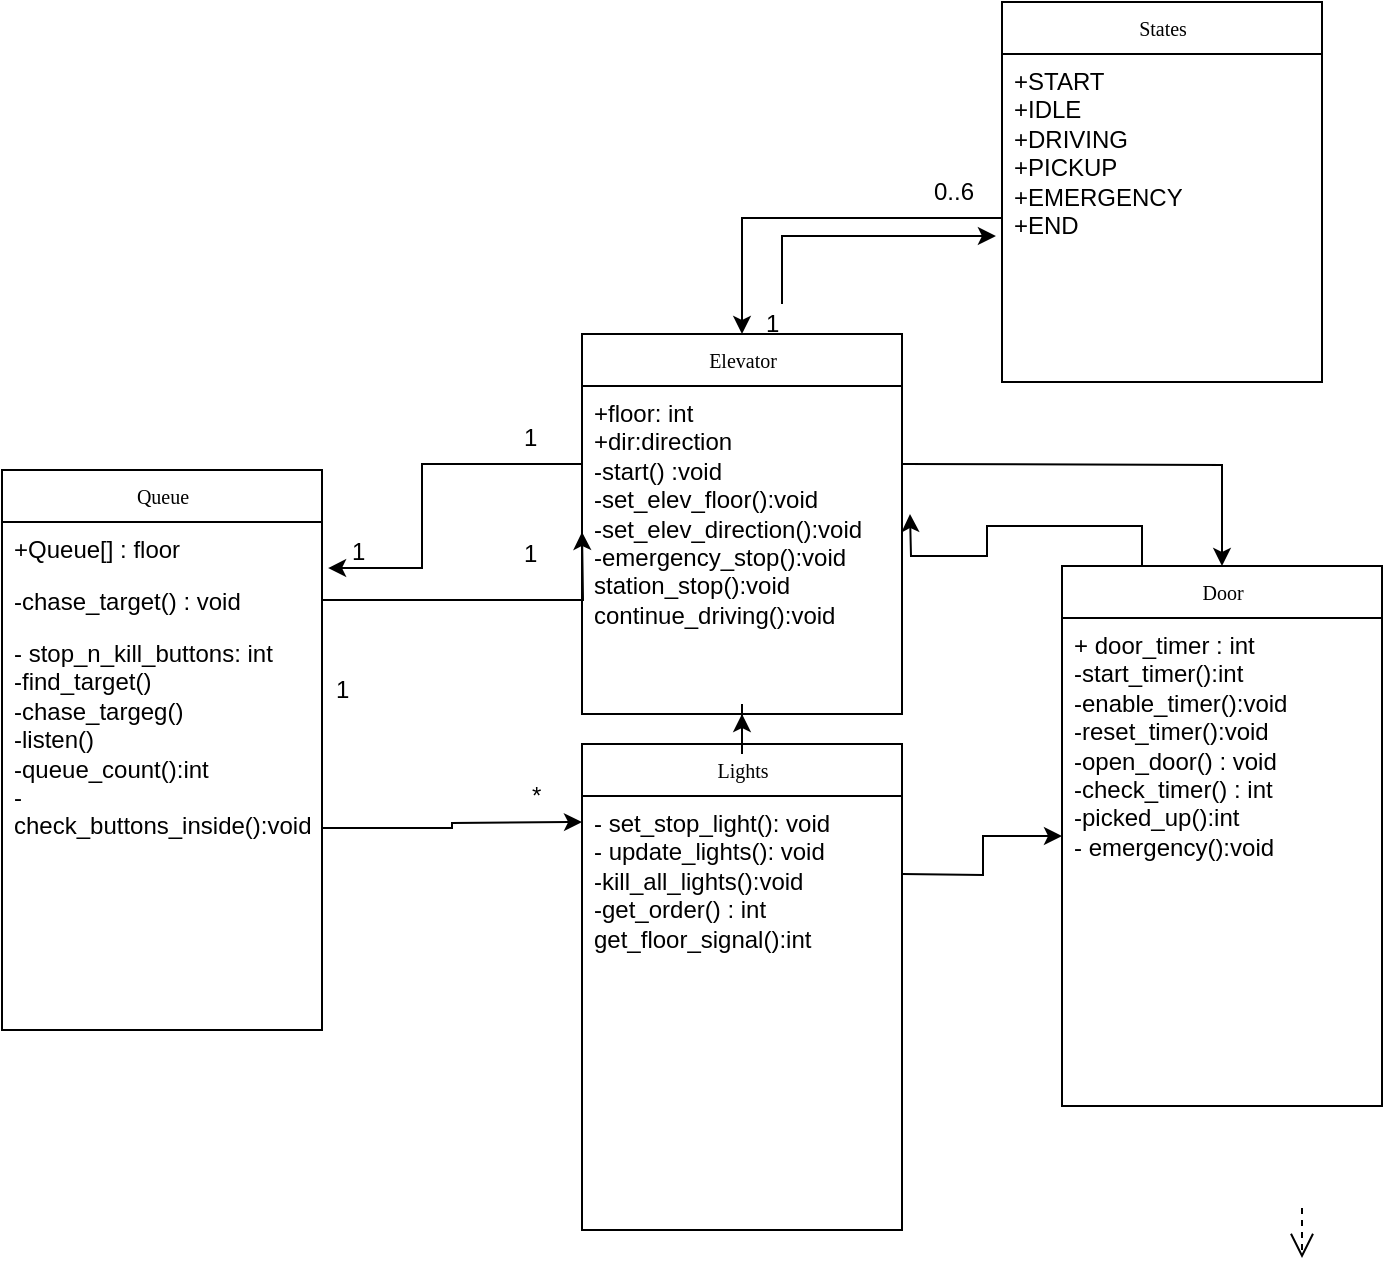 <mxfile version="10.6.0" type="device"><diagram name="Page-1" id="c4acf3e9-155e-7222-9cf6-157b1a14988f"><mxGraphModel dx="918" dy="545" grid="1" gridSize="10" guides="1" tooltips="1" connect="1" arrows="1" fold="1" page="1" pageScale="1" pageWidth="850" pageHeight="1100" background="#ffffff" math="0" shadow="0"><root><mxCell id="0"/><mxCell id="1" parent="0"/><mxCell id="17acba5748e5396b-20" value="Elevator" style="swimlane;html=1;fontStyle=0;childLayout=stackLayout;horizontal=1;startSize=26;fillColor=none;horizontalStack=0;resizeParent=1;resizeLast=0;collapsible=1;marginBottom=0;swimlaneFillColor=#ffffff;rounded=0;shadow=0;comic=0;labelBackgroundColor=none;strokeColor=#000000;strokeWidth=1;fontFamily=Verdana;fontSize=10;fontColor=#000000;align=center;" parent="1" vertex="1"><mxGeometry x="370" y="166" width="160" height="190" as="geometry"/></mxCell><mxCell id="17acba5748e5396b-21" value="+floor: int&lt;br&gt;+dir:direction&lt;br&gt;-start() :void&lt;br&gt;-set_elev_floor():void&lt;br&gt;-set_elev_direction():void&lt;br&gt;-emergency_stop():void&lt;br&gt;station_stop():void&lt;br&gt;continue_driving():void&lt;br&gt;" style="text;html=1;strokeColor=none;fillColor=none;align=left;verticalAlign=top;spacingLeft=4;spacingRight=4;whiteSpace=wrap;overflow=hidden;rotatable=0;points=[[0,0.5],[1,0.5]];portConstraint=eastwest;" parent="17acba5748e5396b-20" vertex="1"><mxGeometry y="26" width="160" height="164" as="geometry"/></mxCell><mxCell id="x8M6qG5Na07iuBXiaSv4-2" style="edgeStyle=orthogonalEdgeStyle;rounded=0;orthogonalLoop=1;jettySize=auto;html=1;entryX=0.5;entryY=1;entryDx=0;entryDy=0;" edge="1" parent="1" source="17acba5748e5396b-30" target="17acba5748e5396b-20"><mxGeometry relative="1" as="geometry"/></mxCell><mxCell id="17acba5748e5396b-30" value="Lights" style="swimlane;html=1;fontStyle=0;childLayout=stackLayout;horizontal=1;startSize=26;fillColor=none;horizontalStack=0;resizeParent=1;resizeLast=0;collapsible=1;marginBottom=0;swimlaneFillColor=#ffffff;rounded=0;shadow=0;comic=0;labelBackgroundColor=none;strokeColor=#000000;strokeWidth=1;fontFamily=Verdana;fontSize=10;fontColor=#000000;align=center;" parent="1" vertex="1"><mxGeometry x="370" y="371" width="160" height="243" as="geometry"/></mxCell><mxCell id="17acba5748e5396b-33" value="- set_stop_light(): void&lt;br&gt;-&amp;nbsp;update_lights(): void&lt;br&gt;-kill_all_lights():void&amp;nbsp;&lt;br&gt;-get_order() : int&lt;br&gt;get_floor_signal():int&lt;br&gt;&lt;br&gt;" style="text;html=1;strokeColor=none;fillColor=none;align=left;verticalAlign=top;spacingLeft=4;spacingRight=4;whiteSpace=wrap;overflow=hidden;rotatable=0;points=[[0,0.5],[1,0.5]];portConstraint=eastwest;" parent="17acba5748e5396b-30" vertex="1"><mxGeometry y="26" width="160" height="142" as="geometry"/></mxCell><mxCell id="5d2195bd80daf111-41" style="edgeStyle=orthogonalEdgeStyle;rounded=0;html=1;dashed=1;labelBackgroundColor=none;startFill=0;endArrow=open;endFill=0;endSize=10;fontFamily=Verdana;fontSize=10;" parent="1" edge="1"><mxGeometry relative="1" as="geometry"><Array as="points"/><mxPoint x="730" y="603" as="sourcePoint"/><mxPoint x="730" y="628" as="targetPoint"/></mxGeometry></mxCell><mxCell id="x8M6qG5Na07iuBXiaSv4-3" style="edgeStyle=orthogonalEdgeStyle;rounded=0;orthogonalLoop=1;jettySize=auto;html=1;entryX=1.019;entryY=0.885;entryDx=0;entryDy=0;entryPerimeter=0;" edge="1" parent="1" target="x8M6qG5Na07iuBXiaSv4-12"><mxGeometry relative="1" as="geometry"><mxPoint x="370" y="231" as="sourcePoint"/><mxPoint x="250" y="284" as="targetPoint"/><Array as="points"><mxPoint x="290" y="231"/><mxPoint x="290" y="283"/></Array></mxGeometry></mxCell><mxCell id="x8M6qG5Na07iuBXiaSv4-22" style="edgeStyle=orthogonalEdgeStyle;rounded=0;orthogonalLoop=1;jettySize=auto;html=1;exitX=0.25;exitY=0;exitDx=0;exitDy=0;entryX=1.025;entryY=0.286;entryDx=0;entryDy=0;entryPerimeter=0;" edge="1" parent="1" source="x8M6qG5Na07iuBXiaSv4-5"><mxGeometry relative="1" as="geometry"><mxPoint x="534" y="256" as="targetPoint"/></mxGeometry></mxCell><mxCell id="x8M6qG5Na07iuBXiaSv4-5" value="Door" style="swimlane;html=1;fontStyle=0;childLayout=stackLayout;horizontal=1;startSize=26;fillColor=none;horizontalStack=0;resizeParent=1;resizeLast=0;collapsible=1;marginBottom=0;swimlaneFillColor=#ffffff;rounded=0;shadow=0;comic=0;labelBackgroundColor=none;strokeColor=#000000;strokeWidth=1;fontFamily=Verdana;fontSize=10;fontColor=#000000;align=center;" vertex="1" parent="1"><mxGeometry x="610" y="282" width="160" height="270" as="geometry"/></mxCell><mxCell id="x8M6qG5Na07iuBXiaSv4-6" value="+ door_timer : int&lt;br&gt;-start_timer():int&lt;br&gt;-enable_timer():void&lt;br&gt;-reset_timer():void&lt;br&gt;-open_door() : void&lt;br&gt;-check_timer() : int&lt;br&gt;-picked_up():int&lt;br&gt;- emergency():void&lt;br&gt;" style="text;html=1;strokeColor=none;fillColor=none;align=left;verticalAlign=top;spacingLeft=4;spacingRight=4;whiteSpace=wrap;overflow=hidden;rotatable=0;points=[[0,0.5],[1,0.5]];portConstraint=eastwest;" vertex="1" parent="x8M6qG5Na07iuBXiaSv4-5"><mxGeometry y="26" width="160" height="244" as="geometry"/></mxCell><mxCell id="x8M6qG5Na07iuBXiaSv4-11" value="Queue" style="swimlane;html=1;fontStyle=0;childLayout=stackLayout;horizontal=1;startSize=26;fillColor=none;horizontalStack=0;resizeParent=1;resizeLast=0;collapsible=1;marginBottom=0;swimlaneFillColor=#ffffff;rounded=0;shadow=0;comic=0;labelBackgroundColor=none;strokeColor=#000000;strokeWidth=1;fontFamily=Verdana;fontSize=10;fontColor=#000000;align=center;" vertex="1" parent="1"><mxGeometry x="80" y="234" width="160" height="280" as="geometry"/></mxCell><mxCell id="x8M6qG5Na07iuBXiaSv4-12" value="+Queue[] : floor" style="text;html=1;strokeColor=none;fillColor=none;align=left;verticalAlign=top;spacingLeft=4;spacingRight=4;whiteSpace=wrap;overflow=hidden;rotatable=0;points=[[0,0.5],[1,0.5]];portConstraint=eastwest;" vertex="1" parent="x8M6qG5Na07iuBXiaSv4-11"><mxGeometry y="26" width="160" height="26" as="geometry"/></mxCell><mxCell id="x8M6qG5Na07iuBXiaSv4-13" value="-chase_target() : void" style="text;html=1;strokeColor=none;fillColor=none;align=left;verticalAlign=top;spacingLeft=4;spacingRight=4;whiteSpace=wrap;overflow=hidden;rotatable=0;points=[[0,0.5],[1,0.5]];portConstraint=eastwest;" vertex="1" parent="x8M6qG5Na07iuBXiaSv4-11"><mxGeometry y="52" width="160" height="26" as="geometry"/></mxCell><mxCell id="x8M6qG5Na07iuBXiaSv4-14" value="- stop_n_kill_buttons: int&lt;br&gt;-find_target()&amp;nbsp;&lt;br&gt;-chase_targeg()&lt;br&gt;-listen()&lt;br&gt;-queue_count():int&lt;br&gt;-check_buttons_inside():void&lt;br&gt;" style="text;html=1;strokeColor=none;fillColor=none;align=left;verticalAlign=top;spacingLeft=4;spacingRight=4;whiteSpace=wrap;overflow=hidden;rotatable=0;points=[[0,0.5],[1,0.5]];portConstraint=eastwest;" vertex="1" parent="x8M6qG5Na07iuBXiaSv4-11"><mxGeometry y="78" width="160" height="202" as="geometry"/></mxCell><mxCell id="x8M6qG5Na07iuBXiaSv4-15" style="edgeStyle=orthogonalEdgeStyle;rounded=0;orthogonalLoop=1;jettySize=auto;html=1;entryX=0;entryY=0.5;entryDx=0;entryDy=0;" edge="1" parent="1" source="x8M6qG5Na07iuBXiaSv4-13"><mxGeometry relative="1" as="geometry"><mxPoint x="370" y="265" as="targetPoint"/></mxGeometry></mxCell><mxCell id="x8M6qG5Na07iuBXiaSv4-17" value="1" style="text;html=1;resizable=0;points=[];autosize=1;align=left;verticalAlign=top;spacingTop=-4;" vertex="1" parent="1"><mxGeometry x="339" y="266" width="20" height="20" as="geometry"/></mxCell><mxCell id="x8M6qG5Na07iuBXiaSv4-18" style="edgeStyle=orthogonalEdgeStyle;rounded=0;orthogonalLoop=1;jettySize=auto;html=1;entryX=0;entryY=0.5;entryDx=0;entryDy=0;" edge="1" parent="1" source="x8M6qG5Na07iuBXiaSv4-14"><mxGeometry relative="1" as="geometry"><mxPoint x="370" y="410" as="targetPoint"/></mxGeometry></mxCell><mxCell id="x8M6qG5Na07iuBXiaSv4-20" style="edgeStyle=orthogonalEdgeStyle;rounded=0;orthogonalLoop=1;jettySize=auto;html=1;entryX=0;entryY=0.5;entryDx=0;entryDy=0;" edge="1" parent="1" target="x8M6qG5Na07iuBXiaSv4-5"><mxGeometry relative="1" as="geometry"><mxPoint x="530" y="436" as="sourcePoint"/></mxGeometry></mxCell><mxCell id="x8M6qG5Na07iuBXiaSv4-21" style="edgeStyle=orthogonalEdgeStyle;rounded=0;orthogonalLoop=1;jettySize=auto;html=1;exitX=1;exitY=0.5;exitDx=0;exitDy=0;entryX=0.5;entryY=0;entryDx=0;entryDy=0;" edge="1" parent="1" target="x8M6qG5Na07iuBXiaSv4-5"><mxGeometry relative="1" as="geometry"><mxPoint x="530" y="231" as="sourcePoint"/></mxGeometry></mxCell><mxCell id="x8M6qG5Na07iuBXiaSv4-23" value="1" style="text;html=1;resizable=0;points=[];autosize=1;align=left;verticalAlign=top;spacingTop=-4;" vertex="1" parent="1"><mxGeometry x="339" y="208" width="20" height="20" as="geometry"/></mxCell><mxCell id="x8M6qG5Na07iuBXiaSv4-24" value="1" style="text;html=1;resizable=0;points=[];autosize=1;align=left;verticalAlign=top;spacingTop=-4;" vertex="1" parent="1"><mxGeometry x="253" y="265" width="20" height="20" as="geometry"/></mxCell><mxCell id="x8M6qG5Na07iuBXiaSv4-25" value="1" style="text;html=1;resizable=0;points=[];autosize=1;align=left;verticalAlign=top;spacingTop=-4;" vertex="1" parent="1"><mxGeometry x="245" y="334" width="20" height="20" as="geometry"/></mxCell><mxCell id="x8M6qG5Na07iuBXiaSv4-26" value="*" style="text;html=1;resizable=0;points=[];autosize=1;align=left;verticalAlign=top;spacingTop=-4;" vertex="1" parent="1"><mxGeometry x="343" y="387" width="20" height="20" as="geometry"/></mxCell><mxCell id="x8M6qG5Na07iuBXiaSv4-27" value="States" style="swimlane;html=1;fontStyle=0;childLayout=stackLayout;horizontal=1;startSize=26;fillColor=none;horizontalStack=0;resizeParent=1;resizeLast=0;collapsible=1;marginBottom=0;swimlaneFillColor=#ffffff;rounded=0;shadow=0;comic=0;labelBackgroundColor=none;strokeColor=#000000;strokeWidth=1;fontFamily=Verdana;fontSize=10;fontColor=#000000;align=center;" vertex="1" parent="1"><mxGeometry x="580" width="160" height="190" as="geometry"/></mxCell><mxCell id="x8M6qG5Na07iuBXiaSv4-28" value="+START&lt;br&gt;+IDLE&lt;br&gt;+DRIVING&lt;br&gt;+PICKUP&lt;br&gt;+EMERGENCY&lt;br&gt;+END&lt;br&gt;" style="text;html=1;strokeColor=none;fillColor=none;align=left;verticalAlign=top;spacingLeft=4;spacingRight=4;whiteSpace=wrap;overflow=hidden;rotatable=0;points=[[0,0.5],[1,0.5]];portConstraint=eastwest;" vertex="1" parent="x8M6qG5Na07iuBXiaSv4-27"><mxGeometry y="26" width="160" height="164" as="geometry"/></mxCell><mxCell id="x8M6qG5Na07iuBXiaSv4-29" style="edgeStyle=orthogonalEdgeStyle;rounded=0;orthogonalLoop=1;jettySize=auto;html=1;entryX=0.5;entryY=0;entryDx=0;entryDy=0;" edge="1" parent="1" source="x8M6qG5Na07iuBXiaSv4-28" target="17acba5748e5396b-20"><mxGeometry relative="1" as="geometry"/></mxCell><mxCell id="x8M6qG5Na07iuBXiaSv4-32" style="edgeStyle=orthogonalEdgeStyle;rounded=0;orthogonalLoop=1;jettySize=auto;html=1;entryX=-0.019;entryY=0.555;entryDx=0;entryDy=0;entryPerimeter=0;" edge="1" parent="1" source="x8M6qG5Na07iuBXiaSv4-30" target="x8M6qG5Na07iuBXiaSv4-28"><mxGeometry relative="1" as="geometry"><Array as="points"><mxPoint x="470" y="117"/></Array></mxGeometry></mxCell><mxCell id="x8M6qG5Na07iuBXiaSv4-30" value="1" style="text;html=1;resizable=0;points=[];autosize=1;align=left;verticalAlign=top;spacingTop=-4;" vertex="1" parent="1"><mxGeometry x="460" y="151" width="20" height="20" as="geometry"/></mxCell><mxCell id="x8M6qG5Na07iuBXiaSv4-31" value="0..6" style="text;html=1;resizable=0;points=[];autosize=1;align=left;verticalAlign=top;spacingTop=-4;" vertex="1" parent="1"><mxGeometry x="544" y="85" width="40" height="20" as="geometry"/></mxCell></root></mxGraphModel></diagram></mxfile>